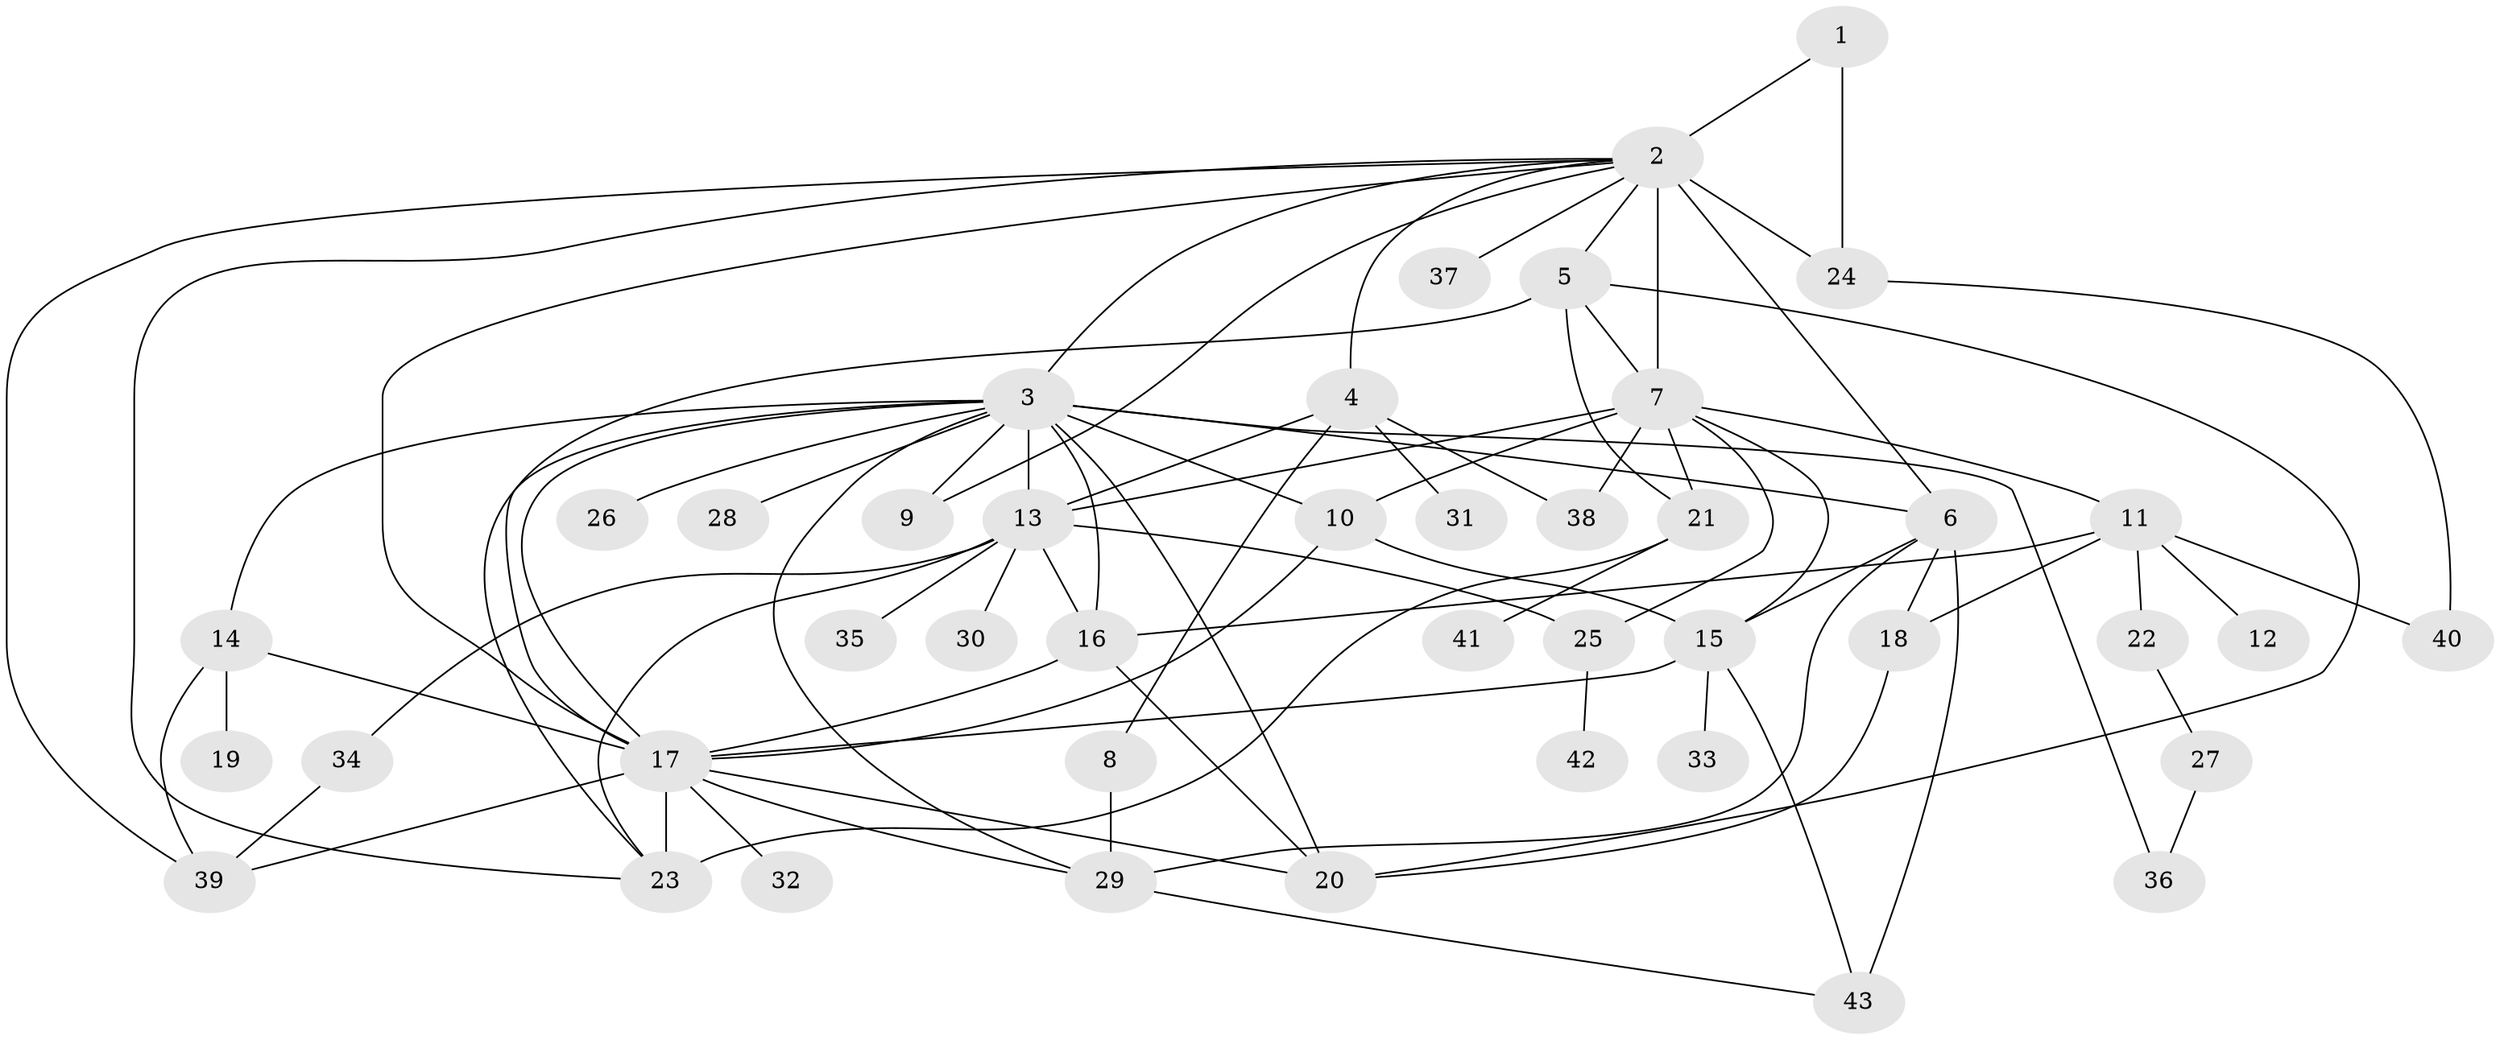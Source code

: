// original degree distribution, {4: 0.04895104895104895, 28: 0.006993006993006993, 23: 0.006993006993006993, 9: 0.013986013986013986, 8: 0.02097902097902098, 6: 0.027972027972027972, 3: 0.16083916083916083, 2: 0.20279720279720279, 12: 0.006993006993006993, 1: 0.46153846153846156, 7: 0.006993006993006993, 5: 0.027972027972027972, 19: 0.006993006993006993}
// Generated by graph-tools (version 1.1) at 2025/50/03/04/25 22:50:25]
// undirected, 43 vertices, 81 edges
graph export_dot {
  node [color=gray90,style=filled];
  1;
  2;
  3;
  4;
  5;
  6;
  7;
  8;
  9;
  10;
  11;
  12;
  13;
  14;
  15;
  16;
  17;
  18;
  19;
  20;
  21;
  22;
  23;
  24;
  25;
  26;
  27;
  28;
  29;
  30;
  31;
  32;
  33;
  34;
  35;
  36;
  37;
  38;
  39;
  40;
  41;
  42;
  43;
  1 -- 2 [weight=2.0];
  1 -- 24 [weight=3.0];
  2 -- 3 [weight=1.0];
  2 -- 4 [weight=2.0];
  2 -- 5 [weight=1.0];
  2 -- 6 [weight=1.0];
  2 -- 7 [weight=14.0];
  2 -- 9 [weight=1.0];
  2 -- 17 [weight=3.0];
  2 -- 23 [weight=1.0];
  2 -- 24 [weight=1.0];
  2 -- 37 [weight=1.0];
  2 -- 39 [weight=1.0];
  3 -- 6 [weight=1.0];
  3 -- 9 [weight=1.0];
  3 -- 10 [weight=1.0];
  3 -- 13 [weight=9.0];
  3 -- 14 [weight=1.0];
  3 -- 16 [weight=1.0];
  3 -- 17 [weight=1.0];
  3 -- 20 [weight=1.0];
  3 -- 23 [weight=1.0];
  3 -- 26 [weight=1.0];
  3 -- 28 [weight=1.0];
  3 -- 29 [weight=1.0];
  3 -- 36 [weight=1.0];
  4 -- 8 [weight=1.0];
  4 -- 13 [weight=1.0];
  4 -- 31 [weight=1.0];
  4 -- 38 [weight=1.0];
  5 -- 7 [weight=1.0];
  5 -- 17 [weight=1.0];
  5 -- 20 [weight=1.0];
  5 -- 21 [weight=2.0];
  6 -- 15 [weight=1.0];
  6 -- 18 [weight=1.0];
  6 -- 29 [weight=1.0];
  6 -- 43 [weight=1.0];
  7 -- 10 [weight=1.0];
  7 -- 11 [weight=3.0];
  7 -- 13 [weight=1.0];
  7 -- 15 [weight=1.0];
  7 -- 21 [weight=1.0];
  7 -- 25 [weight=1.0];
  7 -- 38 [weight=1.0];
  8 -- 29 [weight=1.0];
  10 -- 15 [weight=2.0];
  10 -- 17 [weight=2.0];
  11 -- 12 [weight=1.0];
  11 -- 16 [weight=1.0];
  11 -- 18 [weight=4.0];
  11 -- 22 [weight=1.0];
  11 -- 40 [weight=1.0];
  13 -- 16 [weight=1.0];
  13 -- 23 [weight=1.0];
  13 -- 25 [weight=1.0];
  13 -- 30 [weight=1.0];
  13 -- 34 [weight=1.0];
  13 -- 35 [weight=1.0];
  14 -- 17 [weight=1.0];
  14 -- 19 [weight=1.0];
  14 -- 39 [weight=1.0];
  15 -- 17 [weight=1.0];
  15 -- 33 [weight=3.0];
  15 -- 43 [weight=1.0];
  16 -- 17 [weight=1.0];
  16 -- 20 [weight=1.0];
  17 -- 20 [weight=1.0];
  17 -- 23 [weight=5.0];
  17 -- 29 [weight=1.0];
  17 -- 32 [weight=2.0];
  17 -- 39 [weight=1.0];
  18 -- 20 [weight=1.0];
  21 -- 23 [weight=1.0];
  21 -- 41 [weight=1.0];
  22 -- 27 [weight=3.0];
  24 -- 40 [weight=1.0];
  25 -- 42 [weight=1.0];
  27 -- 36 [weight=1.0];
  29 -- 43 [weight=1.0];
  34 -- 39 [weight=1.0];
}
